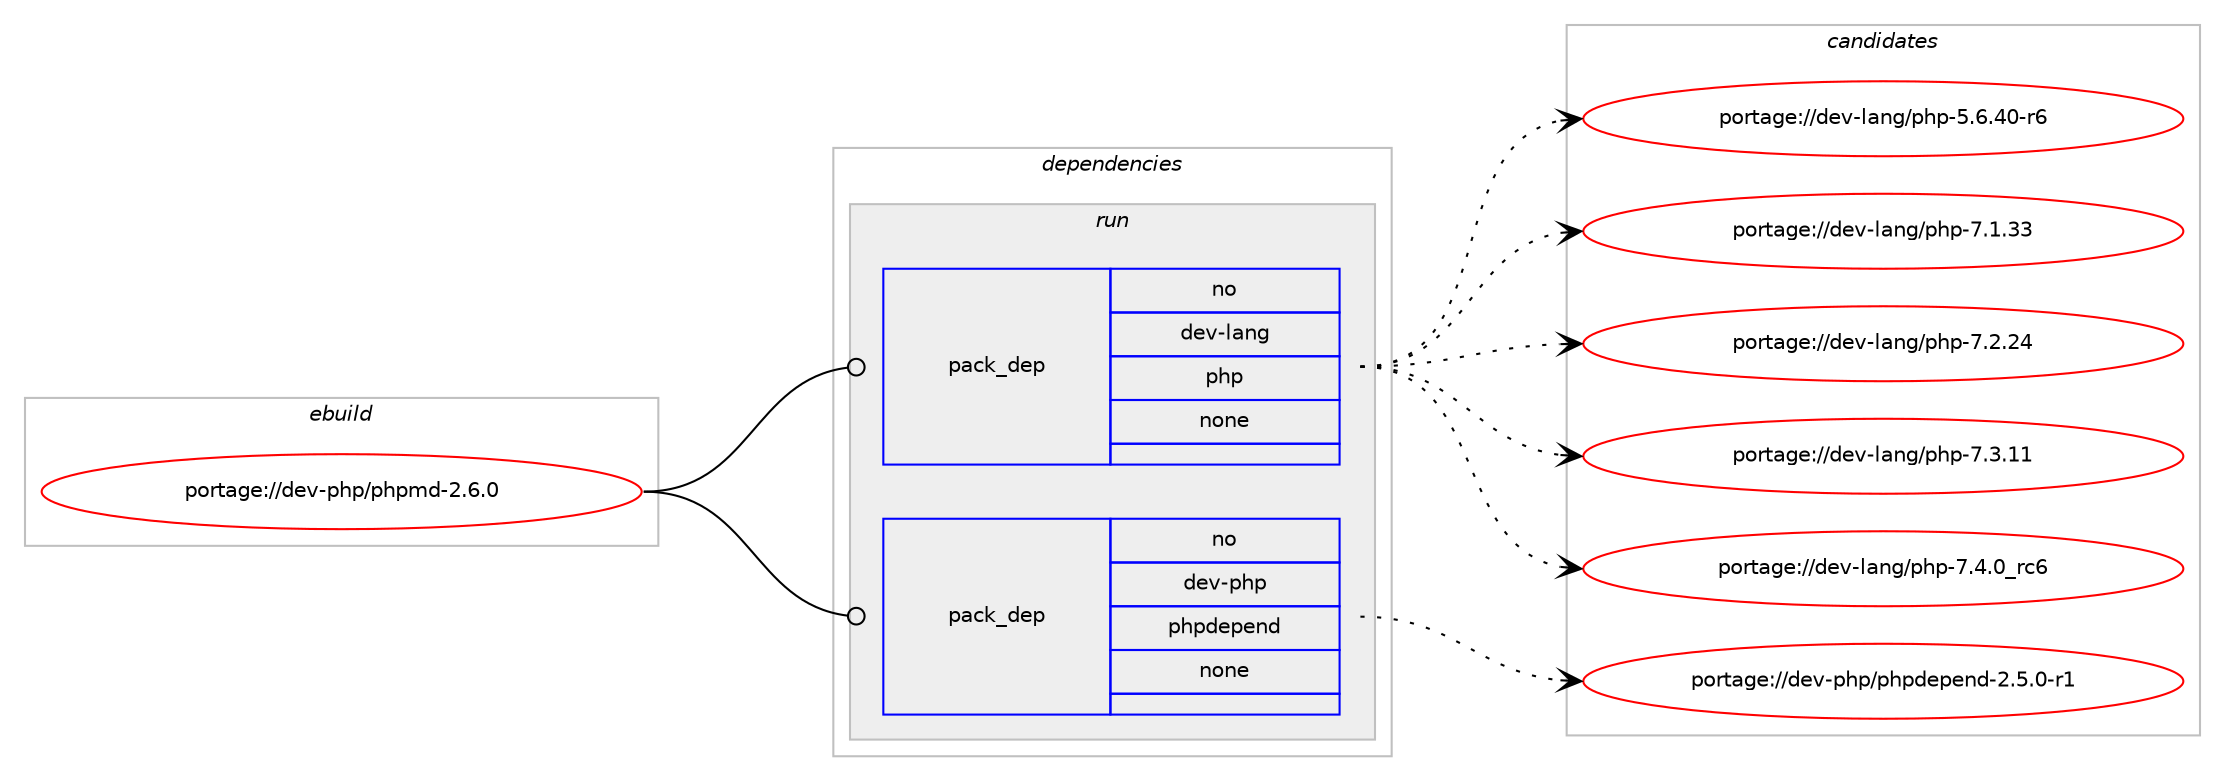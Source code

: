 digraph prolog {

# *************
# Graph options
# *************

newrank=true;
concentrate=true;
compound=true;
graph [rankdir=LR,fontname=Helvetica,fontsize=10,ranksep=1.5];#, ranksep=2.5, nodesep=0.2];
edge  [arrowhead=vee];
node  [fontname=Helvetica,fontsize=10];

# **********
# The ebuild
# **********

subgraph cluster_leftcol {
color=gray;
rank=same;
label=<<i>ebuild</i>>;
id [label="portage://dev-php/phpmd-2.6.0", color=red, width=4, href="../dev-php/phpmd-2.6.0.svg"];
}

# ****************
# The dependencies
# ****************

subgraph cluster_midcol {
color=gray;
label=<<i>dependencies</i>>;
subgraph cluster_compile {
fillcolor="#eeeeee";
style=filled;
label=<<i>compile</i>>;
}
subgraph cluster_compileandrun {
fillcolor="#eeeeee";
style=filled;
label=<<i>compile and run</i>>;
}
subgraph cluster_run {
fillcolor="#eeeeee";
style=filled;
label=<<i>run</i>>;
subgraph pack98647 {
dependency126588 [label=<<TABLE BORDER="0" CELLBORDER="1" CELLSPACING="0" CELLPADDING="4" WIDTH="220"><TR><TD ROWSPAN="6" CELLPADDING="30">pack_dep</TD></TR><TR><TD WIDTH="110">no</TD></TR><TR><TD>dev-lang</TD></TR><TR><TD>php</TD></TR><TR><TD>none</TD></TR><TR><TD></TD></TR></TABLE>>, shape=none, color=blue];
}
id:e -> dependency126588:w [weight=20,style="solid",arrowhead="odot"];
subgraph pack98648 {
dependency126589 [label=<<TABLE BORDER="0" CELLBORDER="1" CELLSPACING="0" CELLPADDING="4" WIDTH="220"><TR><TD ROWSPAN="6" CELLPADDING="30">pack_dep</TD></TR><TR><TD WIDTH="110">no</TD></TR><TR><TD>dev-php</TD></TR><TR><TD>phpdepend</TD></TR><TR><TD>none</TD></TR><TR><TD></TD></TR></TABLE>>, shape=none, color=blue];
}
id:e -> dependency126589:w [weight=20,style="solid",arrowhead="odot"];
}
}

# **************
# The candidates
# **************

subgraph cluster_choices {
rank=same;
color=gray;
label=<<i>candidates</i>>;

subgraph choice98647 {
color=black;
nodesep=1;
choiceportage100101118451089711010347112104112455346544652484511454 [label="portage://dev-lang/php-5.6.40-r6", color=red, width=4,href="../dev-lang/php-5.6.40-r6.svg"];
choiceportage10010111845108971101034711210411245554649465151 [label="portage://dev-lang/php-7.1.33", color=red, width=4,href="../dev-lang/php-7.1.33.svg"];
choiceportage10010111845108971101034711210411245554650465052 [label="portage://dev-lang/php-7.2.24", color=red, width=4,href="../dev-lang/php-7.2.24.svg"];
choiceportage10010111845108971101034711210411245554651464949 [label="portage://dev-lang/php-7.3.11", color=red, width=4,href="../dev-lang/php-7.3.11.svg"];
choiceportage100101118451089711010347112104112455546524648951149954 [label="portage://dev-lang/php-7.4.0_rc6", color=red, width=4,href="../dev-lang/php-7.4.0_rc6.svg"];
dependency126588:e -> choiceportage100101118451089711010347112104112455346544652484511454:w [style=dotted,weight="100"];
dependency126588:e -> choiceportage10010111845108971101034711210411245554649465151:w [style=dotted,weight="100"];
dependency126588:e -> choiceportage10010111845108971101034711210411245554650465052:w [style=dotted,weight="100"];
dependency126588:e -> choiceportage10010111845108971101034711210411245554651464949:w [style=dotted,weight="100"];
dependency126588:e -> choiceportage100101118451089711010347112104112455546524648951149954:w [style=dotted,weight="100"];
}
subgraph choice98648 {
color=black;
nodesep=1;
choiceportage10010111845112104112471121041121001011121011101004550465346484511449 [label="portage://dev-php/phpdepend-2.5.0-r1", color=red, width=4,href="../dev-php/phpdepend-2.5.0-r1.svg"];
dependency126589:e -> choiceportage10010111845112104112471121041121001011121011101004550465346484511449:w [style=dotted,weight="100"];
}
}

}
